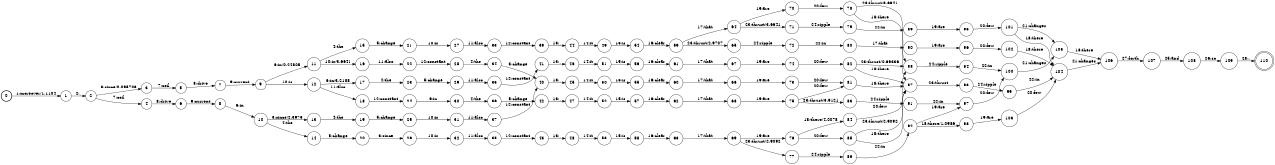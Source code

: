 digraph FST {
rankdir = LR;
size = "8.5,11";
label = "";
center = 1;
orientation = Portrait;
ranksep = "0.4";
nodesep = "0.25";
0 [label = "0", shape = circle, style = bold, fontsize = 14]
	0 -> 1 [label = "1:moreover/1.1104", fontsize = 14];
1 [label = "1", shape = circle, style = solid, fontsize = 14]
	1 -> 2 [label = "2:,", fontsize = 14];
2 [label = "2", shape = circle, style = solid, fontsize = 14]
	2 -> 3 [label = "3:since/0.095703", fontsize = 14];
	2 -> 4 [label = "7:coil", fontsize = 14];
3 [label = "3", shape = circle, style = solid, fontsize = 14]
	3 -> 5 [label = "7:coil", fontsize = 14];
4 [label = "4", shape = circle, style = solid, fontsize = 14]
	4 -> 6 [label = "8:drive", fontsize = 14];
5 [label = "5", shape = circle, style = solid, fontsize = 14]
	5 -> 7 [label = "8:drive", fontsize = 14];
6 [label = "6", shape = circle, style = solid, fontsize = 14]
	6 -> 8 [label = "9:current", fontsize = 14];
7 [label = "7", shape = circle, style = solid, fontsize = 14]
	7 -> 9 [label = "9:current", fontsize = 14];
8 [label = "8", shape = circle, style = solid, fontsize = 14]
	8 -> 10 [label = "6:in", fontsize = 14];
9 [label = "9", shape = circle, style = solid, fontsize = 14]
	9 -> 11 [label = "6:in/0.24805", fontsize = 14];
	9 -> 12 [label = "10:is", fontsize = 14];
10 [label = "10", shape = circle, style = solid, fontsize = 14]
	10 -> 13 [label = "3:since/2.3975", fontsize = 14];
	10 -> 14 [label = "4:the", fontsize = 14];
11 [label = "11", shape = circle, style = solid, fontsize = 14]
	11 -> 15 [label = "4:the", fontsize = 14];
	11 -> 16 [label = "10:is/3.6641", fontsize = 14];
12 [label = "12", shape = circle, style = solid, fontsize = 14]
	12 -> 17 [label = "6:in/3.2188", fontsize = 14];
	12 -> 18 [label = "11:also", fontsize = 14];
13 [label = "13", shape = circle, style = solid, fontsize = 14]
	13 -> 19 [label = "4:the", fontsize = 14];
14 [label = "14", shape = circle, style = solid, fontsize = 14]
	14 -> 20 [label = "5:change", fontsize = 14];
15 [label = "15", shape = circle, style = solid, fontsize = 14]
	15 -> 21 [label = "5:change", fontsize = 14];
16 [label = "16", shape = circle, style = solid, fontsize = 14]
	16 -> 22 [label = "11:also", fontsize = 14];
17 [label = "17", shape = circle, style = solid, fontsize = 14]
	17 -> 23 [label = "4:the", fontsize = 14];
18 [label = "18", shape = circle, style = solid, fontsize = 14]
	18 -> 24 [label = "12:constant", fontsize = 14];
19 [label = "19", shape = circle, style = solid, fontsize = 14]
	19 -> 25 [label = "5:change", fontsize = 14];
20 [label = "20", shape = circle, style = solid, fontsize = 14]
	20 -> 26 [label = "3:since", fontsize = 14];
21 [label = "21", shape = circle, style = solid, fontsize = 14]
	21 -> 27 [label = "10:is", fontsize = 14];
22 [label = "22", shape = circle, style = solid, fontsize = 14]
	22 -> 28 [label = "12:constant", fontsize = 14];
23 [label = "23", shape = circle, style = solid, fontsize = 14]
	23 -> 29 [label = "5:change", fontsize = 14];
24 [label = "24", shape = circle, style = solid, fontsize = 14]
	24 -> 30 [label = "6:in", fontsize = 14];
25 [label = "25", shape = circle, style = solid, fontsize = 14]
	25 -> 31 [label = "10:is", fontsize = 14];
26 [label = "26", shape = circle, style = solid, fontsize = 14]
	26 -> 32 [label = "10:is", fontsize = 14];
27 [label = "27", shape = circle, style = solid, fontsize = 14]
	27 -> 33 [label = "11:also", fontsize = 14];
28 [label = "28", shape = circle, style = solid, fontsize = 14]
	28 -> 34 [label = "4:the", fontsize = 14];
29 [label = "29", shape = circle, style = solid, fontsize = 14]
	29 -> 35 [label = "11:also", fontsize = 14];
30 [label = "30", shape = circle, style = solid, fontsize = 14]
	30 -> 36 [label = "4:the", fontsize = 14];
31 [label = "31", shape = circle, style = solid, fontsize = 14]
	31 -> 37 [label = "11:also", fontsize = 14];
32 [label = "32", shape = circle, style = solid, fontsize = 14]
	32 -> 38 [label = "11:also", fontsize = 14];
33 [label = "33", shape = circle, style = solid, fontsize = 14]
	33 -> 39 [label = "12:constant", fontsize = 14];
34 [label = "34", shape = circle, style = solid, fontsize = 14]
	34 -> 40 [label = "5:change", fontsize = 14];
35 [label = "35", shape = circle, style = solid, fontsize = 14]
	35 -> 41 [label = "12:constant", fontsize = 14];
36 [label = "36", shape = circle, style = solid, fontsize = 14]
	36 -> 42 [label = "5:change", fontsize = 14];
37 [label = "37", shape = circle, style = solid, fontsize = 14]
	37 -> 40 [label = "12:constant", fontsize = 14];
38 [label = "38", shape = circle, style = solid, fontsize = 14]
	38 -> 43 [label = "12:constant", fontsize = 14];
39 [label = "39", shape = circle, style = solid, fontsize = 14]
	39 -> 44 [label = "13:,", fontsize = 14];
40 [label = "40", shape = circle, style = solid, fontsize = 14]
	40 -> 45 [label = "13:,", fontsize = 14];
41 [label = "41", shape = circle, style = solid, fontsize = 14]
	41 -> 46 [label = "13:,", fontsize = 14];
42 [label = "42", shape = circle, style = solid, fontsize = 14]
	42 -> 47 [label = "13:,", fontsize = 14];
43 [label = "43", shape = circle, style = solid, fontsize = 14]
	43 -> 48 [label = "13:,", fontsize = 14];
44 [label = "44", shape = circle, style = solid, fontsize = 14]
	44 -> 49 [label = "14:it", fontsize = 14];
45 [label = "45", shape = circle, style = solid, fontsize = 14]
	45 -> 50 [label = "14:it", fontsize = 14];
46 [label = "46", shape = circle, style = solid, fontsize = 14]
	46 -> 51 [label = "14:it", fontsize = 14];
47 [label = "47", shape = circle, style = solid, fontsize = 14]
	47 -> 52 [label = "14:it", fontsize = 14];
48 [label = "48", shape = circle, style = solid, fontsize = 14]
	48 -> 53 [label = "14:it", fontsize = 14];
49 [label = "49", shape = circle, style = solid, fontsize = 14]
	49 -> 54 [label = "15:is", fontsize = 14];
50 [label = "50", shape = circle, style = solid, fontsize = 14]
	50 -> 55 [label = "15:is", fontsize = 14];
51 [label = "51", shape = circle, style = solid, fontsize = 14]
	51 -> 56 [label = "15:is", fontsize = 14];
52 [label = "52", shape = circle, style = solid, fontsize = 14]
	52 -> 57 [label = "15:is", fontsize = 14];
53 [label = "53", shape = circle, style = solid, fontsize = 14]
	53 -> 58 [label = "15:is", fontsize = 14];
54 [label = "54", shape = circle, style = solid, fontsize = 14]
	54 -> 59 [label = "16:clear", fontsize = 14];
55 [label = "55", shape = circle, style = solid, fontsize = 14]
	55 -> 60 [label = "16:clear", fontsize = 14];
56 [label = "56", shape = circle, style = solid, fontsize = 14]
	56 -> 61 [label = "16:clear", fontsize = 14];
57 [label = "57", shape = circle, style = solid, fontsize = 14]
	57 -> 62 [label = "16:clear", fontsize = 14];
58 [label = "58", shape = circle, style = solid, fontsize = 14]
	58 -> 63 [label = "16:clear", fontsize = 14];
59 [label = "59", shape = circle, style = solid, fontsize = 14]
	59 -> 64 [label = "17:that", fontsize = 14];
	59 -> 65 [label = "23:thrust/2.9707", fontsize = 14];
60 [label = "60", shape = circle, style = solid, fontsize = 14]
	60 -> 66 [label = "17:that", fontsize = 14];
61 [label = "61", shape = circle, style = solid, fontsize = 14]
	61 -> 67 [label = "17:that", fontsize = 14];
62 [label = "62", shape = circle, style = solid, fontsize = 14]
	62 -> 68 [label = "17:that", fontsize = 14];
63 [label = "63", shape = circle, style = solid, fontsize = 14]
	63 -> 69 [label = "17:that", fontsize = 14];
64 [label = "64", shape = circle, style = solid, fontsize = 14]
	64 -> 70 [label = "19:are", fontsize = 14];
	64 -> 71 [label = "23:thrust/3.6641", fontsize = 14];
65 [label = "65", shape = circle, style = solid, fontsize = 14]
	65 -> 72 [label = "24:ripple", fontsize = 14];
66 [label = "66", shape = circle, style = solid, fontsize = 14]
	66 -> 73 [label = "19:are", fontsize = 14];
67 [label = "67", shape = circle, style = solid, fontsize = 14]
	67 -> 74 [label = "19:are", fontsize = 14];
68 [label = "68", shape = circle, style = solid, fontsize = 14]
	68 -> 75 [label = "19:are", fontsize = 14];
69 [label = "69", shape = circle, style = solid, fontsize = 14]
	69 -> 76 [label = "19:are", fontsize = 14];
	69 -> 77 [label = "23:thrust/2.9092", fontsize = 14];
70 [label = "70", shape = circle, style = solid, fontsize = 14]
	70 -> 78 [label = "20:few", fontsize = 14];
71 [label = "71", shape = circle, style = solid, fontsize = 14]
	71 -> 79 [label = "24:ripple", fontsize = 14];
72 [label = "72", shape = circle, style = solid, fontsize = 14]
	72 -> 80 [label = "22:in", fontsize = 14];
73 [label = "73", shape = circle, style = solid, fontsize = 14]
	73 -> 81 [label = "20:few", fontsize = 14];
74 [label = "74", shape = circle, style = solid, fontsize = 14]
	74 -> 82 [label = "20:few", fontsize = 14];
75 [label = "75", shape = circle, style = solid, fontsize = 14]
	75 -> 81 [label = "20:few", fontsize = 14];
	75 -> 83 [label = "23:thrust/3.9121", fontsize = 14];
76 [label = "76", shape = circle, style = solid, fontsize = 14]
	76 -> 84 [label = "18:there/4.0078", fontsize = 14];
	76 -> 85 [label = "20:few", fontsize = 14];
77 [label = "77", shape = circle, style = solid, fontsize = 14]
	77 -> 86 [label = "24:ripple", fontsize = 14];
78 [label = "78", shape = circle, style = solid, fontsize = 14]
	78 -> 87 [label = "18:there", fontsize = 14];
	78 -> 88 [label = "23:thrust/3.6641", fontsize = 14];
79 [label = "79", shape = circle, style = solid, fontsize = 14]
	79 -> 89 [label = "22:in", fontsize = 14];
80 [label = "80", shape = circle, style = solid, fontsize = 14]
	80 -> 90 [label = "17:that", fontsize = 14];
81 [label = "81", shape = circle, style = solid, fontsize = 14]
	81 -> 87 [label = "18:there", fontsize = 14];
82 [label = "82", shape = circle, style = solid, fontsize = 14]
	82 -> 87 [label = "18:there", fontsize = 14];
	82 -> 88 [label = "23:thrust/0.69336", fontsize = 14];
83 [label = "83", shape = circle, style = solid, fontsize = 14]
	83 -> 91 [label = "24:ripple", fontsize = 14];
84 [label = "84", shape = circle, style = solid, fontsize = 14]
	84 -> 87 [label = "20:few", fontsize = 14];
85 [label = "85", shape = circle, style = solid, fontsize = 14]
	85 -> 87 [label = "18:there", fontsize = 14];
	85 -> 88 [label = "23:thrust/2.9092", fontsize = 14];
86 [label = "86", shape = circle, style = solid, fontsize = 14]
	86 -> 92 [label = "22:in", fontsize = 14];
87 [label = "87", shape = circle, style = solid, fontsize = 14]
	87 -> 93 [label = "23:thrust", fontsize = 14];
88 [label = "88", shape = circle, style = solid, fontsize = 14]
	88 -> 94 [label = "24:ripple", fontsize = 14];
89 [label = "89", shape = circle, style = solid, fontsize = 14]
	89 -> 95 [label = "19:are", fontsize = 14];
90 [label = "90", shape = circle, style = solid, fontsize = 14]
	90 -> 96 [label = "19:are", fontsize = 14];
91 [label = "91", shape = circle, style = solid, fontsize = 14]
	91 -> 97 [label = "22:in", fontsize = 14];
92 [label = "92", shape = circle, style = solid, fontsize = 14]
	92 -> 98 [label = "18:there/1.0986", fontsize = 14];
	92 -> 97 [label = "19:are", fontsize = 14];
93 [label = "93", shape = circle, style = solid, fontsize = 14]
	93 -> 99 [label = "24:ripple", fontsize = 14];
94 [label = "94", shape = circle, style = solid, fontsize = 14]
	94 -> 100 [label = "22:in", fontsize = 14];
95 [label = "95", shape = circle, style = solid, fontsize = 14]
	95 -> 101 [label = "20:few", fontsize = 14];
96 [label = "96", shape = circle, style = solid, fontsize = 14]
	96 -> 102 [label = "20:few", fontsize = 14];
97 [label = "97", shape = circle, style = solid, fontsize = 14]
	97 -> 100 [label = "20:few", fontsize = 14];
98 [label = "98", shape = circle, style = solid, fontsize = 14]
	98 -> 103 [label = "19:are", fontsize = 14];
99 [label = "99", shape = circle, style = solid, fontsize = 14]
	99 -> 104 [label = "22:in", fontsize = 14];
100 [label = "100", shape = circle, style = solid, fontsize = 14]
	100 -> 105 [label = "21:changes", fontsize = 14];
101 [label = "101", shape = circle, style = solid, fontsize = 14]
	101 -> 104 [label = "18:there", fontsize = 14];
	101 -> 105 [label = "21:changes", fontsize = 14];
102 [label = "102", shape = circle, style = solid, fontsize = 14]
	102 -> 104 [label = "18:there", fontsize = 14];
103 [label = "103", shape = circle, style = solid, fontsize = 14]
	103 -> 104 [label = "20:few", fontsize = 14];
104 [label = "104", shape = circle, style = solid, fontsize = 14]
	104 -> 106 [label = "21:changes", fontsize = 14];
105 [label = "105", shape = circle, style = solid, fontsize = 14]
	105 -> 106 [label = "18:there", fontsize = 14];
106 [label = "106", shape = circle, style = solid, fontsize = 14]
	106 -> 107 [label = "27:forth", fontsize = 14];
107 [label = "107", shape = circle, style = solid, fontsize = 14]
	107 -> 108 [label = "25:and", fontsize = 14];
108 [label = "108", shape = circle, style = solid, fontsize = 14]
	108 -> 109 [label = "26:so", fontsize = 14];
109 [label = "109", shape = circle, style = solid, fontsize = 14]
	109 -> 110 [label = "28:.", fontsize = 14];
110 [label = "110", shape = doublecircle, style = solid, fontsize = 14]
}
